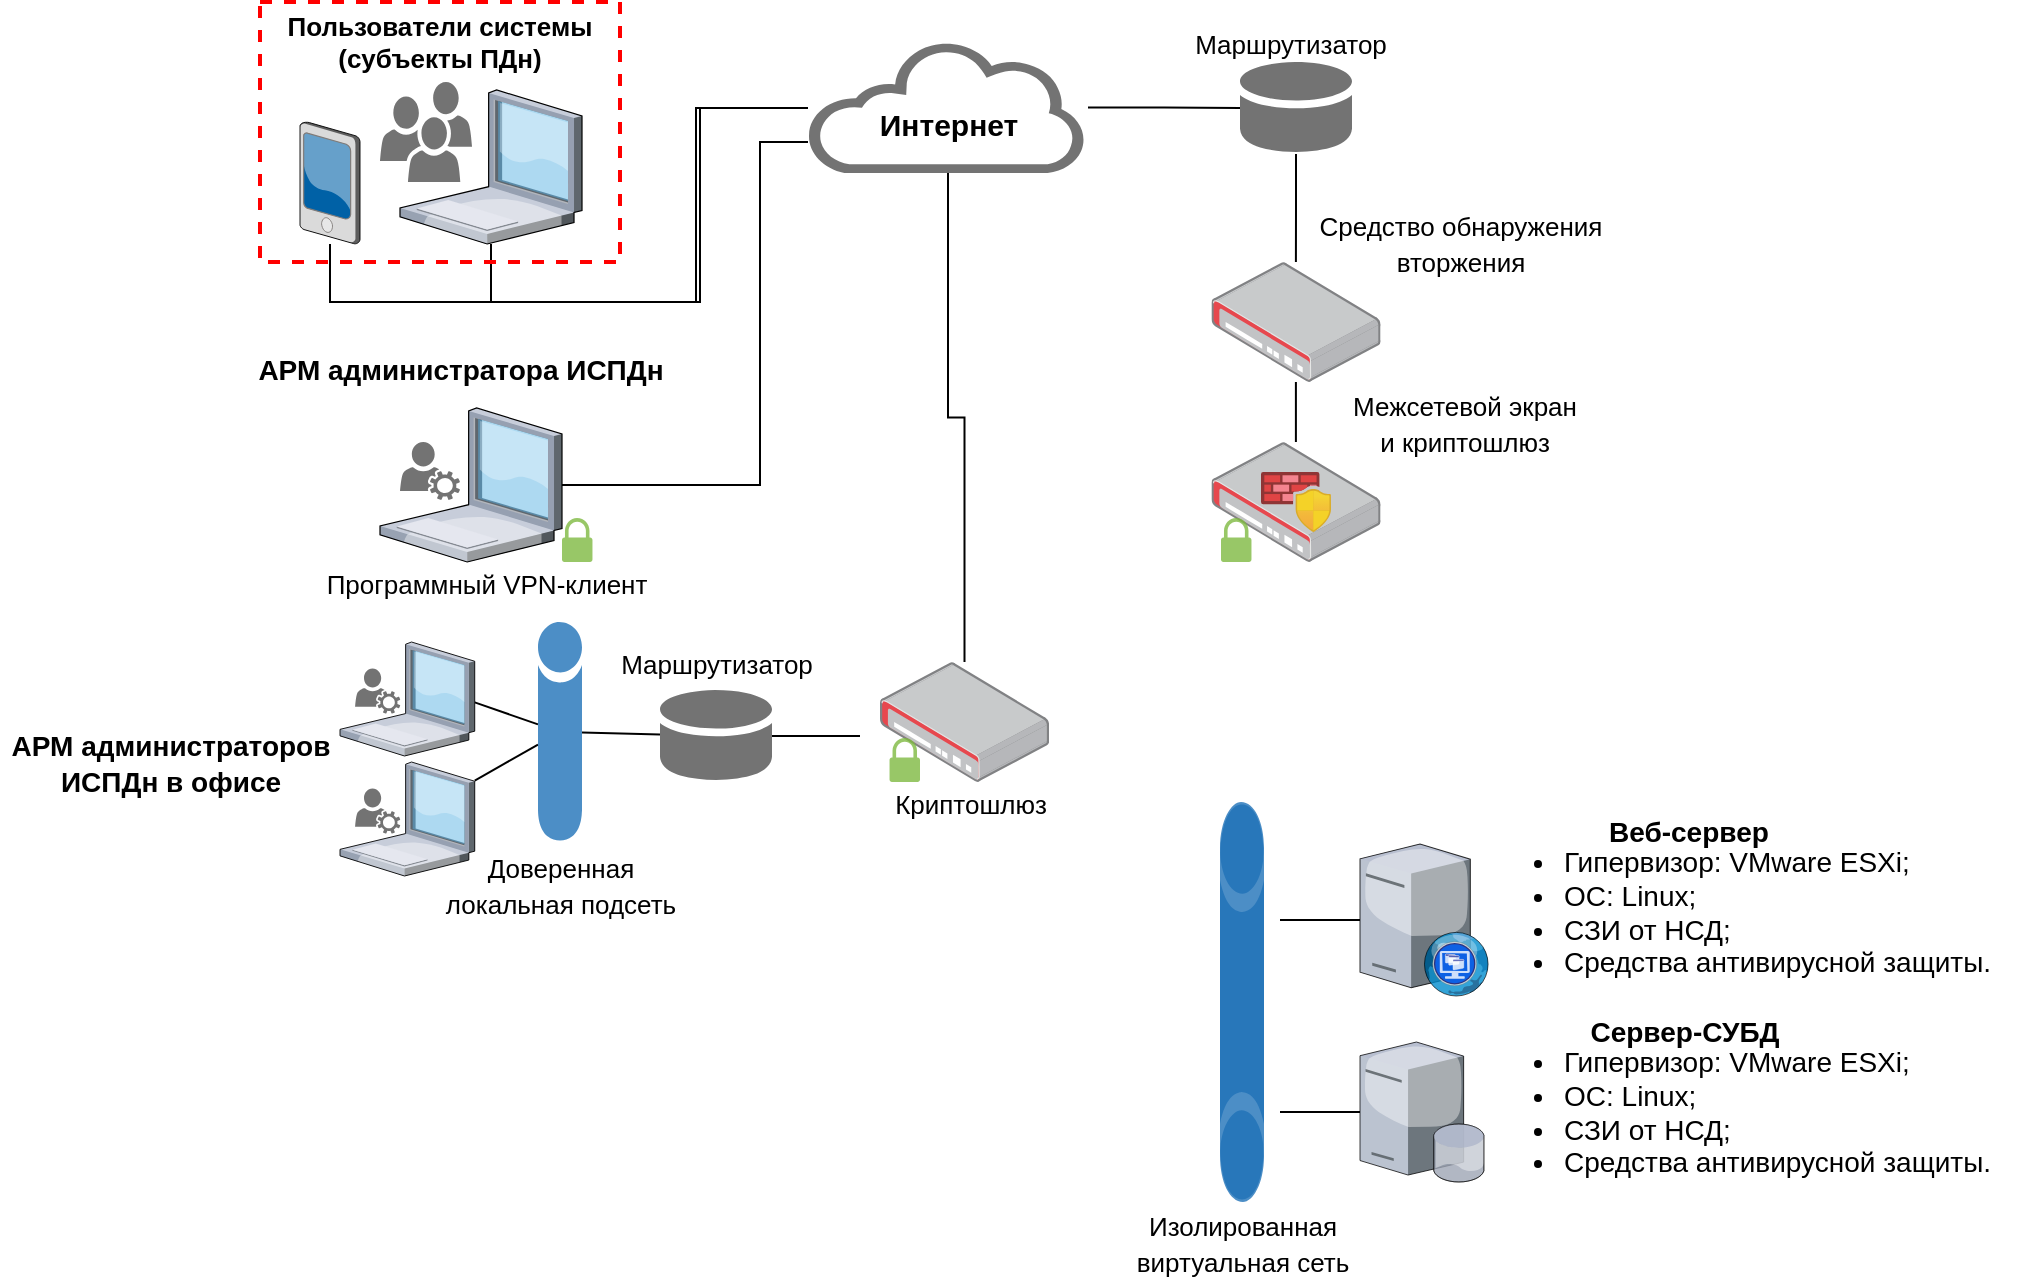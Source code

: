 <mxfile version="18.1.1" type="github">
  <diagram id="DA2Qiv1e6fWK6ssefBED" name="Page-1">
    <mxGraphModel dx="1751" dy="1705" grid="1" gridSize="10" guides="1" tooltips="1" connect="1" arrows="1" fold="1" page="1" pageScale="1" pageWidth="827" pageHeight="1169" math="0" shadow="0">
      <root>
        <mxCell id="0" />
        <mxCell id="1" parent="0" />
        <mxCell id="x9HyxU4pL3DoHxPURY9i-18" style="edgeStyle=orthogonalEdgeStyle;rounded=0;orthogonalLoop=1;jettySize=auto;html=1;fontSize=15;endArrow=none;endFill=0;" edge="1" parent="1" source="x9HyxU4pL3DoHxPURY9i-2" target="x9HyxU4pL3DoHxPURY9i-7">
          <mxGeometry relative="1" as="geometry">
            <Array as="points">
              <mxPoint x="116" y="120" />
              <mxPoint x="218" y="120" />
              <mxPoint x="218" y="23" />
            </Array>
          </mxGeometry>
        </mxCell>
        <mxCell id="x9HyxU4pL3DoHxPURY9i-2" value="" style="verticalLabelPosition=bottom;sketch=0;aspect=fixed;html=1;verticalAlign=top;strokeColor=none;align=center;outlineConnect=0;shape=mxgraph.citrix.laptop_1;" vertex="1" parent="1">
          <mxGeometry x="70" y="14" width="91" height="77" as="geometry" />
        </mxCell>
        <mxCell id="x9HyxU4pL3DoHxPURY9i-19" style="edgeStyle=orthogonalEdgeStyle;rounded=0;orthogonalLoop=1;jettySize=auto;html=1;fontSize=15;endArrow=none;endFill=0;" edge="1" parent="1" source="x9HyxU4pL3DoHxPURY9i-3" target="x9HyxU4pL3DoHxPURY9i-7">
          <mxGeometry relative="1" as="geometry">
            <Array as="points">
              <mxPoint x="35" y="120" />
              <mxPoint x="220" y="120" />
              <mxPoint x="220" y="23" />
            </Array>
          </mxGeometry>
        </mxCell>
        <mxCell id="x9HyxU4pL3DoHxPURY9i-3" value="" style="verticalLabelPosition=bottom;sketch=0;aspect=fixed;html=1;verticalAlign=top;strokeColor=none;align=center;outlineConnect=0;shape=mxgraph.citrix.pda;" vertex="1" parent="1">
          <mxGeometry x="20" y="30" width="30" height="61" as="geometry" />
        </mxCell>
        <mxCell id="x9HyxU4pL3DoHxPURY9i-5" value="&lt;b&gt;&lt;font style=&quot;font-size: 13px;&quot;&gt;Пользователи системы (субъекты ПДн)&lt;/font&gt;&lt;/b&gt;" style="fontStyle=0;verticalAlign=top;align=center;spacingTop=-2;fillColor=none;rounded=0;whiteSpace=wrap;html=1;strokeColor=#FF0000;strokeWidth=2;dashed=1;container=1;collapsible=0;expand=0;recursiveResize=0;" vertex="1" parent="1">
          <mxGeometry y="-30" width="180" height="130" as="geometry" />
        </mxCell>
        <mxCell id="x9HyxU4pL3DoHxPURY9i-8" value="" style="sketch=0;pointerEvents=1;shadow=0;dashed=0;html=1;strokeColor=none;fillColor=#505050;labelPosition=center;verticalLabelPosition=bottom;verticalAlign=top;outlineConnect=0;align=center;shape=mxgraph.office.users.users;opacity=80;" vertex="1" parent="x9HyxU4pL3DoHxPURY9i-5">
          <mxGeometry x="60" y="40" width="46" height="50" as="geometry" />
        </mxCell>
        <mxCell id="x9HyxU4pL3DoHxPURY9i-27" style="edgeStyle=orthogonalEdgeStyle;rounded=0;orthogonalLoop=1;jettySize=auto;html=1;fontSize=13;endArrow=none;endFill=0;" edge="1" parent="1" source="x9HyxU4pL3DoHxPURY9i-11" target="x9HyxU4pL3DoHxPURY9i-25">
          <mxGeometry relative="1" as="geometry" />
        </mxCell>
        <mxCell id="x9HyxU4pL3DoHxPURY9i-11" value="" style="points=[];aspect=fixed;html=1;align=center;shadow=0;dashed=0;image;image=img/lib/allied_telesis/security/Router_VPN.svg;opacity=80;" vertex="1" parent="1">
          <mxGeometry x="475.73" y="100" width="84.54" height="60" as="geometry" />
        </mxCell>
        <mxCell id="x9HyxU4pL3DoHxPURY9i-16" value="" style="group" vertex="1" connectable="0" parent="1">
          <mxGeometry x="274" y="-10" width="140" height="65.5" as="geometry" />
        </mxCell>
        <mxCell id="x9HyxU4pL3DoHxPURY9i-7" value="" style="sketch=0;pointerEvents=1;shadow=0;dashed=0;html=1;strokeColor=none;fillColor=#505050;labelPosition=center;verticalLabelPosition=bottom;outlineConnect=0;verticalAlign=top;align=center;shape=mxgraph.office.clouds.cloud;opacity=80;" vertex="1" parent="x9HyxU4pL3DoHxPURY9i-16">
          <mxGeometry width="140" height="65.5" as="geometry" />
        </mxCell>
        <mxCell id="x9HyxU4pL3DoHxPURY9i-14" value="&lt;font size=&quot;1&quot; style=&quot;&quot;&gt;&lt;b style=&quot;font-size: 15px;&quot;&gt;Интернет&lt;/b&gt;&lt;/font&gt;" style="text;html=1;resizable=0;autosize=1;align=center;verticalAlign=middle;points=[];fillColor=none;strokeColor=none;rounded=0;opacity=80;" vertex="1" parent="x9HyxU4pL3DoHxPURY9i-16">
          <mxGeometry x="30" y="31" width="80" height="20" as="geometry" />
        </mxCell>
        <mxCell id="x9HyxU4pL3DoHxPURY9i-22" style="edgeStyle=orthogonalEdgeStyle;rounded=0;orthogonalLoop=1;jettySize=auto;html=1;fontSize=15;endArrow=none;endFill=0;" edge="1" parent="1" source="x9HyxU4pL3DoHxPURY9i-21" target="x9HyxU4pL3DoHxPURY9i-11">
          <mxGeometry relative="1" as="geometry" />
        </mxCell>
        <mxCell id="x9HyxU4pL3DoHxPURY9i-21" value="" style="sketch=0;shadow=0;dashed=0;html=1;strokeColor=none;fillColor=#505050;labelPosition=center;verticalLabelPosition=bottom;verticalAlign=top;outlineConnect=0;align=center;shape=mxgraph.office.databases.database_mini_1;fontSize=15;opacity=80;" vertex="1" parent="1">
          <mxGeometry x="490" width="56" height="46" as="geometry" />
        </mxCell>
        <mxCell id="x9HyxU4pL3DoHxPURY9i-23" style="edgeStyle=orthogonalEdgeStyle;rounded=0;orthogonalLoop=1;jettySize=auto;html=1;fontSize=15;endArrow=none;endFill=0;" edge="1" parent="1" source="x9HyxU4pL3DoHxPURY9i-7">
          <mxGeometry relative="1" as="geometry">
            <mxPoint x="490" y="23" as="targetPoint" />
          </mxGeometry>
        </mxCell>
        <mxCell id="x9HyxU4pL3DoHxPURY9i-24" value="&lt;font style=&quot;font-size: 13px;&quot;&gt;Средство обнаружения &lt;br&gt;вторжения&lt;/font&gt;" style="text;html=1;resizable=0;autosize=1;align=center;verticalAlign=middle;points=[];fillColor=none;strokeColor=none;rounded=0;fontSize=15;opacity=80;" vertex="1" parent="1">
          <mxGeometry x="520" y="70" width="160" height="40" as="geometry" />
        </mxCell>
        <mxCell id="x9HyxU4pL3DoHxPURY9i-28" value="" style="group" vertex="1" connectable="0" parent="1">
          <mxGeometry x="475.73" y="190" width="84.54" height="60" as="geometry" />
        </mxCell>
        <mxCell id="x9HyxU4pL3DoHxPURY9i-25" value="" style="points=[];aspect=fixed;html=1;align=center;shadow=0;dashed=0;image;image=img/lib/allied_telesis/security/Router_VPN.svg;opacity=80;" vertex="1" parent="x9HyxU4pL3DoHxPURY9i-28">
          <mxGeometry width="84.54" height="60" as="geometry" />
        </mxCell>
        <mxCell id="x9HyxU4pL3DoHxPURY9i-20" value="" style="aspect=fixed;html=1;points=[];align=center;image;fontSize=12;image=img/lib/azure2/networking/Azure_Firewall_Manager.svg;opacity=80;" vertex="1" parent="x9HyxU4pL3DoHxPURY9i-28">
          <mxGeometry x="24.77" y="15" width="35" height="30" as="geometry" />
        </mxCell>
        <mxCell id="x9HyxU4pL3DoHxPURY9i-29" value="" style="sketch=0;pointerEvents=1;shadow=0;dashed=0;html=1;strokeColor=none;labelPosition=center;verticalLabelPosition=bottom;verticalAlign=top;outlineConnect=0;align=center;shape=mxgraph.office.security.lock_protected;fillColor=#7FBA42;fontSize=13;opacity=80;" vertex="1" parent="x9HyxU4pL3DoHxPURY9i-28">
          <mxGeometry x="4.77" y="38" width="15.23" height="22" as="geometry" />
        </mxCell>
        <mxCell id="x9HyxU4pL3DoHxPURY9i-32" value="&lt;span style=&quot;font-size: 13px;&quot;&gt;Межсетевой экран &lt;br&gt;и криптошлюз&lt;/span&gt;" style="text;html=1;resizable=0;autosize=1;align=center;verticalAlign=middle;points=[];fillColor=none;strokeColor=none;rounded=0;fontSize=15;opacity=80;" vertex="1" parent="1">
          <mxGeometry x="537" y="160" width="130" height="40" as="geometry" />
        </mxCell>
        <mxCell id="x9HyxU4pL3DoHxPURY9i-33" value="" style="group" vertex="1" connectable="0" parent="1">
          <mxGeometry x="310" y="300" width="84.54" height="60" as="geometry" />
        </mxCell>
        <mxCell id="x9HyxU4pL3DoHxPURY9i-34" value="" style="points=[];aspect=fixed;html=1;align=center;shadow=0;dashed=0;image;image=img/lib/allied_telesis/security/Router_VPN.svg;opacity=80;" vertex="1" parent="x9HyxU4pL3DoHxPURY9i-33">
          <mxGeometry width="84.54" height="60" as="geometry" />
        </mxCell>
        <mxCell id="x9HyxU4pL3DoHxPURY9i-36" value="" style="sketch=0;pointerEvents=1;shadow=0;dashed=0;html=1;strokeColor=none;labelPosition=center;verticalLabelPosition=bottom;verticalAlign=top;outlineConnect=0;align=center;shape=mxgraph.office.security.lock_protected;fillColor=#7FBA42;fontSize=13;opacity=80;" vertex="1" parent="x9HyxU4pL3DoHxPURY9i-33">
          <mxGeometry x="4.77" y="38" width="15.23" height="22" as="geometry" />
        </mxCell>
        <mxCell id="x9HyxU4pL3DoHxPURY9i-39" value="" style="group" vertex="1" connectable="0" parent="1">
          <mxGeometry x="60" y="173" width="106.23" height="77" as="geometry" />
        </mxCell>
        <mxCell id="x9HyxU4pL3DoHxPURY9i-37" value="" style="verticalLabelPosition=bottom;sketch=0;aspect=fixed;html=1;verticalAlign=top;strokeColor=none;align=center;outlineConnect=0;shape=mxgraph.citrix.laptop_1;" vertex="1" parent="x9HyxU4pL3DoHxPURY9i-39">
          <mxGeometry width="91" height="77" as="geometry" />
        </mxCell>
        <mxCell id="x9HyxU4pL3DoHxPURY9i-38" value="" style="sketch=0;pointerEvents=1;shadow=0;dashed=0;html=1;strokeColor=none;fillColor=#505050;labelPosition=center;verticalLabelPosition=bottom;verticalAlign=top;outlineConnect=0;align=center;shape=mxgraph.office.users.user_services;fontSize=13;opacity=80;" vertex="1" parent="x9HyxU4pL3DoHxPURY9i-39">
          <mxGeometry x="10" y="17" width="30" height="29" as="geometry" />
        </mxCell>
        <mxCell id="x9HyxU4pL3DoHxPURY9i-45" value="" style="sketch=0;pointerEvents=1;shadow=0;dashed=0;html=1;strokeColor=none;labelPosition=center;verticalLabelPosition=bottom;verticalAlign=top;outlineConnect=0;align=center;shape=mxgraph.office.security.lock_protected;fillColor=#7FBA42;fontSize=13;opacity=80;" vertex="1" parent="x9HyxU4pL3DoHxPURY9i-39">
          <mxGeometry x="91" y="55" width="15.23" height="22" as="geometry" />
        </mxCell>
        <mxCell id="x9HyxU4pL3DoHxPURY9i-47" style="edgeStyle=orthogonalEdgeStyle;rounded=0;orthogonalLoop=1;jettySize=auto;html=1;fontSize=13;endArrow=none;endFill=0;" edge="1" parent="1" source="x9HyxU4pL3DoHxPURY9i-40">
          <mxGeometry relative="1" as="geometry">
            <mxPoint x="300" y="337" as="targetPoint" />
          </mxGeometry>
        </mxCell>
        <mxCell id="x9HyxU4pL3DoHxPURY9i-40" value="" style="sketch=0;shadow=0;dashed=0;html=1;strokeColor=none;fillColor=#505050;labelPosition=center;verticalLabelPosition=bottom;verticalAlign=top;outlineConnect=0;align=center;shape=mxgraph.office.databases.database_mini_1;fontSize=15;opacity=80;" vertex="1" parent="1">
          <mxGeometry x="200" y="314" width="56" height="46" as="geometry" />
        </mxCell>
        <mxCell id="x9HyxU4pL3DoHxPURY9i-46" value="" style="edgeStyle=orthogonalEdgeStyle;rounded=0;orthogonalLoop=1;jettySize=auto;html=1;fontSize=13;endArrow=none;endFill=0;" edge="1" parent="1" source="x9HyxU4pL3DoHxPURY9i-37" target="x9HyxU4pL3DoHxPURY9i-7">
          <mxGeometry relative="1" as="geometry">
            <mxPoint x="340" y="60" as="targetPoint" />
            <Array as="points">
              <mxPoint x="250" y="212" />
              <mxPoint x="250" y="40" />
            </Array>
          </mxGeometry>
        </mxCell>
        <mxCell id="x9HyxU4pL3DoHxPURY9i-48" style="edgeStyle=orthogonalEdgeStyle;rounded=0;orthogonalLoop=1;jettySize=auto;html=1;fontSize=13;endArrow=none;endFill=0;" edge="1" parent="1" source="x9HyxU4pL3DoHxPURY9i-34" target="x9HyxU4pL3DoHxPURY9i-7">
          <mxGeometry relative="1" as="geometry" />
        </mxCell>
        <mxCell id="x9HyxU4pL3DoHxPURY9i-50" value="&lt;font style=&quot;font-size: 14px;&quot;&gt;&lt;b&gt;АРМ администратора ИСПДн&lt;/b&gt;&lt;/font&gt;" style="text;html=1;resizable=0;autosize=1;align=center;verticalAlign=middle;points=[];fillColor=none;strokeColor=none;rounded=0;fontSize=15;opacity=80;" vertex="1" parent="1">
          <mxGeometry x="-10" y="143" width="220" height="20" as="geometry" />
        </mxCell>
        <mxCell id="x9HyxU4pL3DoHxPURY9i-51" value="&lt;span style=&quot;font-size: 13px;&quot;&gt;Программный VPN-клиент&lt;/span&gt;" style="text;html=1;resizable=0;autosize=1;align=center;verticalAlign=middle;points=[];fillColor=none;strokeColor=none;rounded=0;fontSize=15;opacity=80;" vertex="1" parent="1">
          <mxGeometry x="23.12" y="250" width="180" height="20" as="geometry" />
        </mxCell>
        <mxCell id="x9HyxU4pL3DoHxPURY9i-52" value="&lt;span style=&quot;font-size: 13px;&quot;&gt;Криптошлюз&lt;/span&gt;" style="text;html=1;resizable=0;autosize=1;align=center;verticalAlign=middle;points=[];fillColor=none;strokeColor=none;rounded=0;fontSize=15;opacity=80;" vertex="1" parent="1">
          <mxGeometry x="310" y="360" width="90" height="20" as="geometry" />
        </mxCell>
        <mxCell id="x9HyxU4pL3DoHxPURY9i-53" value="&lt;span style=&quot;font-size: 13px;&quot;&gt;Маршрутизатор&lt;br&gt;&lt;/span&gt;" style="text;html=1;resizable=0;autosize=1;align=center;verticalAlign=middle;points=[];fillColor=none;strokeColor=none;rounded=0;fontSize=15;opacity=80;" vertex="1" parent="1">
          <mxGeometry x="460.27" y="-20" width="110" height="20" as="geometry" />
        </mxCell>
        <mxCell id="x9HyxU4pL3DoHxPURY9i-54" value="&lt;span style=&quot;font-size: 13px;&quot;&gt;Маршрутизатор&lt;br&gt;&lt;/span&gt;" style="text;html=1;resizable=0;autosize=1;align=center;verticalAlign=middle;points=[];fillColor=none;strokeColor=none;rounded=0;fontSize=15;opacity=80;" vertex="1" parent="1">
          <mxGeometry x="173" y="290" width="110" height="20" as="geometry" />
        </mxCell>
        <mxCell id="x9HyxU4pL3DoHxPURY9i-63" style="edgeStyle=none;rounded=0;orthogonalLoop=1;jettySize=auto;html=1;fontSize=14;endArrow=none;endFill=0;" edge="1" parent="1" source="x9HyxU4pL3DoHxPURY9i-61" target="x9HyxU4pL3DoHxPURY9i-40">
          <mxGeometry relative="1" as="geometry" />
        </mxCell>
        <mxCell id="x9HyxU4pL3DoHxPURY9i-64" style="edgeStyle=none;rounded=0;orthogonalLoop=1;jettySize=auto;html=1;fontSize=14;endArrow=none;endFill=0;" edge="1" parent="1" source="x9HyxU4pL3DoHxPURY9i-61">
          <mxGeometry relative="1" as="geometry">
            <mxPoint x="107.364" y="320.195" as="targetPoint" />
          </mxGeometry>
        </mxCell>
        <mxCell id="x9HyxU4pL3DoHxPURY9i-73" style="edgeStyle=none;rounded=0;orthogonalLoop=1;jettySize=auto;html=1;fontSize=14;endArrow=none;endFill=0;" edge="1" parent="1" source="x9HyxU4pL3DoHxPURY9i-61" target="x9HyxU4pL3DoHxPURY9i-66">
          <mxGeometry relative="1" as="geometry" />
        </mxCell>
        <mxCell id="x9HyxU4pL3DoHxPURY9i-61" value="" style="sketch=0;shadow=0;dashed=0;html=1;strokeColor=none;labelPosition=center;verticalLabelPosition=bottom;verticalAlign=top;outlineConnect=0;align=center;shape=mxgraph.office.databases.database;fillColor=#2072B8;fontSize=14;opacity=80;" vertex="1" parent="1">
          <mxGeometry x="139" y="280" width="22" height="110" as="geometry" />
        </mxCell>
        <mxCell id="x9HyxU4pL3DoHxPURY9i-69" value="" style="group" vertex="1" connectable="0" parent="1">
          <mxGeometry x="40" y="350" width="67.364" height="57" as="geometry" />
        </mxCell>
        <mxCell id="x9HyxU4pL3DoHxPURY9i-66" value="" style="verticalLabelPosition=bottom;sketch=0;aspect=fixed;html=1;verticalAlign=top;strokeColor=none;align=center;outlineConnect=0;shape=mxgraph.citrix.laptop_1;" vertex="1" parent="x9HyxU4pL3DoHxPURY9i-69">
          <mxGeometry width="67.364" height="57" as="geometry" />
        </mxCell>
        <mxCell id="x9HyxU4pL3DoHxPURY9i-67" value="" style="sketch=0;pointerEvents=1;shadow=0;dashed=0;html=1;strokeColor=none;fillColor=#505050;labelPosition=center;verticalLabelPosition=bottom;verticalAlign=top;outlineConnect=0;align=center;shape=mxgraph.office.users.user_services;fontSize=13;opacity=80;" vertex="1" parent="x9HyxU4pL3DoHxPURY9i-69">
          <mxGeometry x="7.531" y="13.247" width="22.592" height="22.597" as="geometry" />
        </mxCell>
        <mxCell id="x9HyxU4pL3DoHxPURY9i-70" value="" style="group" vertex="1" connectable="0" parent="1">
          <mxGeometry x="40" y="290" width="67.364" height="57" as="geometry" />
        </mxCell>
        <mxCell id="x9HyxU4pL3DoHxPURY9i-71" value="" style="verticalLabelPosition=bottom;sketch=0;aspect=fixed;html=1;verticalAlign=top;strokeColor=none;align=center;outlineConnect=0;shape=mxgraph.citrix.laptop_1;" vertex="1" parent="x9HyxU4pL3DoHxPURY9i-70">
          <mxGeometry width="67.364" height="57" as="geometry" />
        </mxCell>
        <mxCell id="x9HyxU4pL3DoHxPURY9i-72" value="" style="sketch=0;pointerEvents=1;shadow=0;dashed=0;html=1;strokeColor=none;fillColor=#505050;labelPosition=center;verticalLabelPosition=bottom;verticalAlign=top;outlineConnect=0;align=center;shape=mxgraph.office.users.user_services;fontSize=13;opacity=80;" vertex="1" parent="x9HyxU4pL3DoHxPURY9i-70">
          <mxGeometry x="7.531" y="13.247" width="22.592" height="22.597" as="geometry" />
        </mxCell>
        <mxCell id="x9HyxU4pL3DoHxPURY9i-74" value="&lt;font style=&quot;font-size: 14px;&quot;&gt;&lt;b&gt;АРМ администраторов &lt;br&gt;ИСПДн в офисе&lt;/b&gt;&lt;/font&gt;" style="text;html=1;resizable=0;autosize=1;align=center;verticalAlign=middle;points=[];fillColor=none;strokeColor=none;rounded=0;fontSize=15;opacity=80;" vertex="1" parent="1">
          <mxGeometry x="-130" y="330" width="170" height="40" as="geometry" />
        </mxCell>
        <mxCell id="x9HyxU4pL3DoHxPURY9i-75" value="&lt;span style=&quot;font-size: 13px;&quot;&gt;Доверенная &lt;br&gt;локальная подсеть&lt;/span&gt;" style="text;html=1;resizable=0;autosize=1;align=center;verticalAlign=middle;points=[];fillColor=none;strokeColor=none;rounded=0;fontSize=15;opacity=80;" vertex="1" parent="1">
          <mxGeometry x="85" y="391" width="130" height="40" as="geometry" />
        </mxCell>
        <mxCell id="x9HyxU4pL3DoHxPURY9i-80" style="edgeStyle=none;rounded=0;orthogonalLoop=1;jettySize=auto;html=1;fontSize=14;endArrow=none;endFill=0;" edge="1" parent="1" source="x9HyxU4pL3DoHxPURY9i-77">
          <mxGeometry relative="1" as="geometry">
            <mxPoint x="510" y="525" as="targetPoint" />
          </mxGeometry>
        </mxCell>
        <mxCell id="x9HyxU4pL3DoHxPURY9i-77" value="" style="verticalLabelPosition=bottom;sketch=0;aspect=fixed;html=1;verticalAlign=top;strokeColor=none;align=center;outlineConnect=0;shape=mxgraph.citrix.database_server;fontSize=14;opacity=80;" vertex="1" parent="1">
          <mxGeometry x="550" y="490" width="62.22" height="70" as="geometry" />
        </mxCell>
        <mxCell id="x9HyxU4pL3DoHxPURY9i-82" style="edgeStyle=none;rounded=0;orthogonalLoop=1;jettySize=auto;html=1;fontSize=14;endArrow=none;endFill=0;" edge="1" parent="1" source="x9HyxU4pL3DoHxPURY9i-78">
          <mxGeometry relative="1" as="geometry">
            <mxPoint x="510" y="429" as="targetPoint" />
          </mxGeometry>
        </mxCell>
        <mxCell id="x9HyxU4pL3DoHxPURY9i-78" value="" style="verticalLabelPosition=bottom;sketch=0;aspect=fixed;html=1;verticalAlign=top;strokeColor=none;align=center;outlineConnect=0;shape=mxgraph.citrix.desktop_web;fontSize=14;opacity=80;" vertex="1" parent="1">
          <mxGeometry x="550" y="391" width="64.6" height="76" as="geometry" />
        </mxCell>
        <mxCell id="x9HyxU4pL3DoHxPURY9i-79" value="" style="sketch=0;shadow=0;dashed=0;html=1;strokeColor=none;labelPosition=center;verticalLabelPosition=bottom;verticalAlign=top;outlineConnect=0;align=center;shape=mxgraph.office.databases.database;fillColor=#2072B8;fontSize=14;opacity=80;" vertex="1" parent="1">
          <mxGeometry x="480" y="370" width="22" height="200" as="geometry" />
        </mxCell>
        <mxCell id="x9HyxU4pL3DoHxPURY9i-85" value="" style="group" vertex="1" connectable="0" parent="1">
          <mxGeometry x="610" y="370" width="270" height="110" as="geometry" />
        </mxCell>
        <mxCell id="x9HyxU4pL3DoHxPURY9i-83" value="&lt;span style=&quot;font-size: 14px;&quot;&gt;&lt;b&gt;&amp;nbsp;Веб-сервер&lt;/b&gt;&lt;/span&gt;" style="text;html=1;resizable=0;autosize=1;align=center;verticalAlign=middle;points=[];fillColor=none;strokeColor=none;rounded=0;fontSize=15;opacity=80;" vertex="1" parent="x9HyxU4pL3DoHxPURY9i-85">
          <mxGeometry x="52.4" y="4" width="100" height="20" as="geometry" />
        </mxCell>
        <mxCell id="x9HyxU4pL3DoHxPURY9i-84" value="&lt;ul style=&quot;font-size: 14px;&quot;&gt;&lt;li&gt;Гипервизор: VMware ESXi;&lt;/li&gt;&lt;li&gt;ОС: Linux;&lt;/li&gt;&lt;li&gt;СЗИ от НСД;&lt;/li&gt;&lt;li&gt;Средства антивирусной защиты.&lt;/li&gt;&lt;/ul&gt;" style="text;html=1;resizable=0;autosize=1;align=left;verticalAlign=middle;points=[];fillColor=none;strokeColor=none;rounded=0;fontSize=15;opacity=80;" vertex="1" parent="x9HyxU4pL3DoHxPURY9i-85">
          <mxGeometry width="270" height="110" as="geometry" />
        </mxCell>
        <mxCell id="x9HyxU4pL3DoHxPURY9i-87" value="&lt;span style=&quot;font-size: 14px;&quot;&gt;&lt;b&gt;Сервер-СУБД&lt;br&gt;&lt;/b&gt;&lt;/span&gt;" style="text;html=1;resizable=0;autosize=1;align=center;verticalAlign=middle;points=[];fillColor=none;strokeColor=none;rounded=0;fontSize=15;opacity=80;" vertex="1" parent="1">
          <mxGeometry x="657.4" y="474" width="110" height="20" as="geometry" />
        </mxCell>
        <mxCell id="x9HyxU4pL3DoHxPURY9i-88" value="&lt;ul style=&quot;font-size: 14px;&quot;&gt;&lt;li&gt;Гипервизор: VMware ESXi;&lt;/li&gt;&lt;li&gt;ОС: Linux;&lt;/li&gt;&lt;li&gt;СЗИ от НСД;&lt;/li&gt;&lt;li&gt;Средства антивирусной защиты.&lt;/li&gt;&lt;/ul&gt;" style="text;html=1;resizable=0;autosize=1;align=left;verticalAlign=middle;points=[];fillColor=none;strokeColor=none;rounded=0;fontSize=15;opacity=80;" vertex="1" parent="1">
          <mxGeometry x="610" y="470" width="270" height="110" as="geometry" />
        </mxCell>
        <mxCell id="x9HyxU4pL3DoHxPURY9i-89" value="" style="sketch=0;shadow=0;dashed=0;html=1;strokeColor=none;labelPosition=center;verticalLabelPosition=bottom;verticalAlign=top;outlineConnect=0;align=center;shape=mxgraph.office.databases.database;fillColor=#2072B8;fontSize=14;opacity=80;rotation=-180;" vertex="1" parent="1">
          <mxGeometry x="480" y="370" width="22" height="200" as="geometry" />
        </mxCell>
        <mxCell id="x9HyxU4pL3DoHxPURY9i-90" value="&lt;span style=&quot;font-size: 13px;&quot;&gt;Изолированная &lt;br&gt;виртуальная сеть&lt;/span&gt;" style="text;html=1;resizable=0;autosize=1;align=center;verticalAlign=middle;points=[];fillColor=none;strokeColor=none;rounded=0;fontSize=15;opacity=80;" vertex="1" parent="1">
          <mxGeometry x="431" y="570" width="120" height="40" as="geometry" />
        </mxCell>
      </root>
    </mxGraphModel>
  </diagram>
</mxfile>
